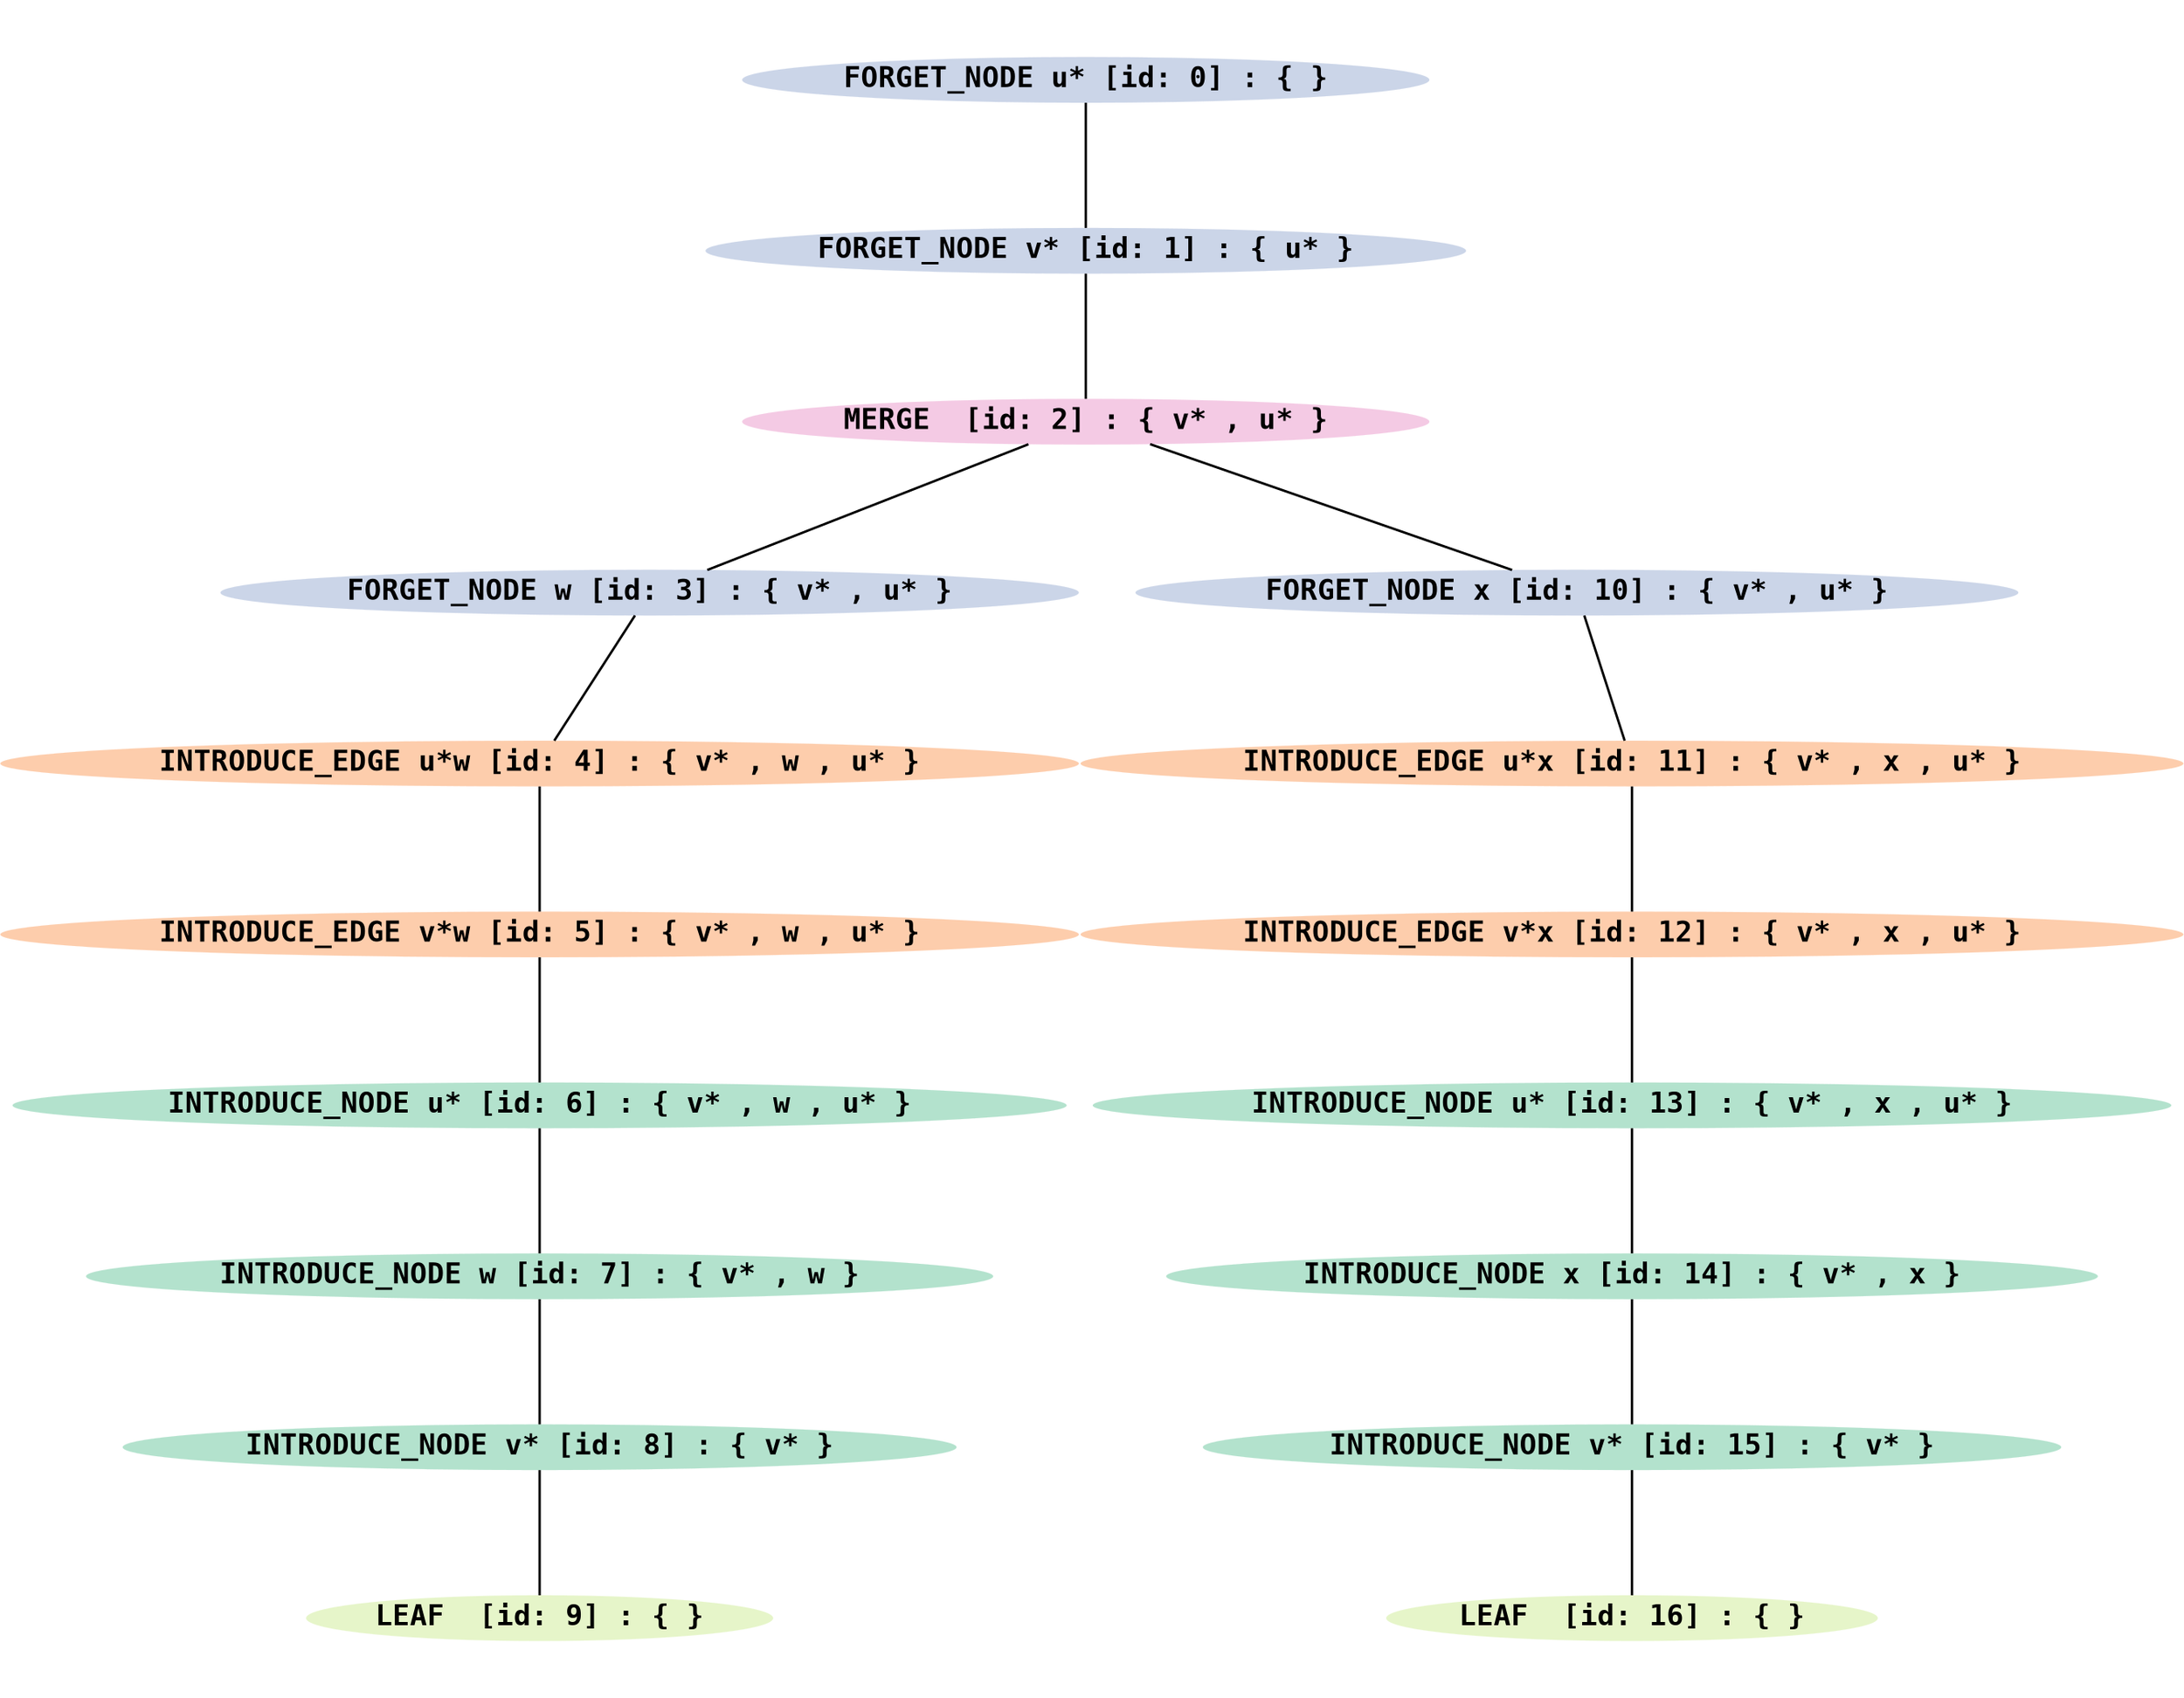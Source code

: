 graph G {
ratio = fill;
size = "18, 14";
node [fontsize = 300, fontname="Courier-Bold", colorscheme="pastel25"];
edge [penwidth = 25, layer="background", arrowhead=vee, arrowsize=25.0];
0 [label= "FORGET_NODE u* [id: 0] : { }", color=3, style=filled]
1 [label= "FORGET_NODE v* [id: 1] : { u* }", color=3, style=filled]
0 -- 1;
2 [label= "MERGE  [id: 2] : { v* , u* }", color=4, style=filled]
1 -- 2;
3 [label= "FORGET_NODE w [id: 3] : { v* , u* }", color=3, style=filled]
2 -- 3;
10 [label= "FORGET_NODE x [id: 10] : { v* , u* }", color=3, style=filled]
2 -- 10;
4 [label= "INTRODUCE_EDGE u*w [id: 4] : { v* , w , u* }", color=2, style=filled]
3 -- 4;
11 [label= "INTRODUCE_EDGE u*x [id: 11] : { v* , x , u* }", color=2, style=filled]
10 -- 11;
5 [label= "INTRODUCE_EDGE v*w [id: 5] : { v* , w , u* }", color=2, style=filled]
4 -- 5;
12 [label= "INTRODUCE_EDGE v*x [id: 12] : { v* , x , u* }", color=2, style=filled]
11 -- 12;
6 [label= "INTRODUCE_NODE u* [id: 6] : { v* , w , u* }", color=1, style=filled]
5 -- 6;
13 [label= "INTRODUCE_NODE u* [id: 13] : { v* , x , u* }", color=1, style=filled]
12 -- 13;
7 [label= "INTRODUCE_NODE w [id: 7] : { v* , w }", color=1, style=filled]
6 -- 7;
14 [label= "INTRODUCE_NODE x [id: 14] : { v* , x }", color=1, style=filled]
13 -- 14;
8 [label= "INTRODUCE_NODE v* [id: 8] : { v* }", color=1, style=filled]
7 -- 8;
15 [label= "INTRODUCE_NODE v* [id: 15] : { v* }", color=1, style=filled]
14 -- 15;
9 [label= "LEAF  [id: 9] : { }", color=5, style=filled]
8 -- 9;
16 [label= "LEAF  [id: 16] : { }", color=5, style=filled]
15 -- 16;
}
